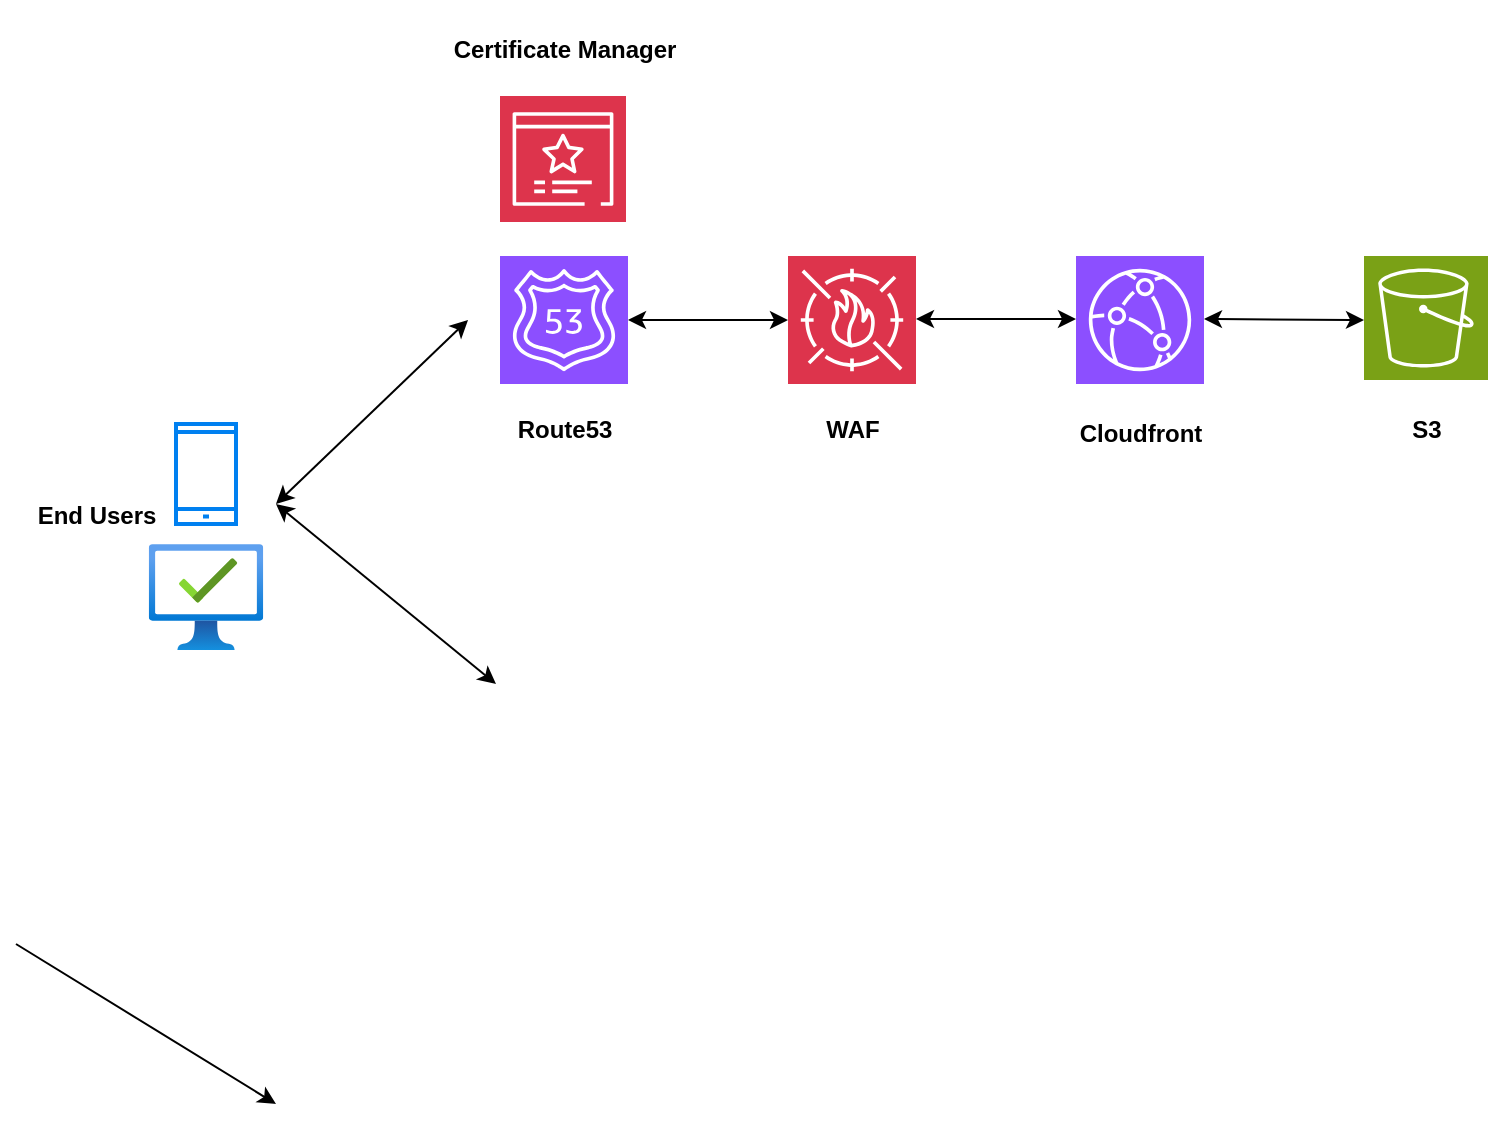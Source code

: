 <mxfile version="24.7.17">
  <diagram name="Page-1" id="-2FSlqk0V03QbXEsYdy8">
    <mxGraphModel dx="1050" dy="1765" grid="1" gridSize="16" guides="1" tooltips="1" connect="1" arrows="1" fold="1" page="1" pageScale="1" pageWidth="1100" pageHeight="1200" math="0" shadow="0">
      <root>
        <mxCell id="0" />
        <mxCell id="1" parent="0" />
        <mxCell id="DnQJwdNTUUzArlPBsFaD-1" value="" style="html=1;verticalLabelPosition=bottom;align=center;labelBackgroundColor=#ffffff;verticalAlign=top;strokeWidth=2;strokeColor=#0080F0;shadow=0;dashed=0;shape=mxgraph.ios7.icons.smartphone;" vertex="1" parent="1">
          <mxGeometry x="110" y="180" width="30" height="50" as="geometry" />
        </mxCell>
        <mxCell id="DnQJwdNTUUzArlPBsFaD-2" value="" style="image;aspect=fixed;html=1;points=[];align=center;fontSize=12;image=img/lib/azure2/management_governance/Managed_Desktop.svg;" vertex="1" parent="1">
          <mxGeometry x="96.38" y="240" width="57.24" height="53.2" as="geometry" />
        </mxCell>
        <mxCell id="DnQJwdNTUUzArlPBsFaD-4" value="" style="endArrow=classic;html=1;rounded=0;" edge="1" parent="1">
          <mxGeometry width="50" height="50" relative="1" as="geometry">
            <mxPoint x="30" y="440" as="sourcePoint" />
            <mxPoint x="160" y="520" as="targetPoint" />
          </mxGeometry>
        </mxCell>
        <mxCell id="DnQJwdNTUUzArlPBsFaD-7" value="&lt;p style=&quot;line-height: 100%;&quot;&gt;&lt;b&gt;End Users&lt;/b&gt;&lt;/p&gt;" style="text;html=1;align=center;verticalAlign=middle;resizable=0;points=[];autosize=1;strokeColor=none;fillColor=none;" vertex="1" parent="1">
          <mxGeometry x="30" y="200" width="80" height="50" as="geometry" />
        </mxCell>
        <mxCell id="DnQJwdNTUUzArlPBsFaD-9" value="" style="endArrow=classic;startArrow=classic;html=1;rounded=0;" edge="1" parent="1">
          <mxGeometry width="50" height="50" relative="1" as="geometry">
            <mxPoint x="160" y="220" as="sourcePoint" />
            <mxPoint x="256" y="128" as="targetPoint" />
          </mxGeometry>
        </mxCell>
        <mxCell id="DnQJwdNTUUzArlPBsFaD-10" value="" style="endArrow=classic;startArrow=classic;html=1;rounded=0;" edge="1" parent="1">
          <mxGeometry width="50" height="50" relative="1" as="geometry">
            <mxPoint x="160" y="220" as="sourcePoint" />
            <mxPoint x="270" y="310" as="targetPoint" />
          </mxGeometry>
        </mxCell>
        <mxCell id="DnQJwdNTUUzArlPBsFaD-11" value="" style="sketch=0;points=[[0,0,0],[0.25,0,0],[0.5,0,0],[0.75,0,0],[1,0,0],[0,1,0],[0.25,1,0],[0.5,1,0],[0.75,1,0],[1,1,0],[0,0.25,0],[0,0.5,0],[0,0.75,0],[1,0.25,0],[1,0.5,0],[1,0.75,0]];outlineConnect=0;fontColor=#232F3E;fillColor=#DD344C;strokeColor=#ffffff;dashed=0;verticalLabelPosition=bottom;verticalAlign=top;align=center;html=1;fontSize=12;fontStyle=0;aspect=fixed;shape=mxgraph.aws4.resourceIcon;resIcon=mxgraph.aws4.certificate_manager_3;" vertex="1" parent="1">
          <mxGeometry x="272" y="16" width="63" height="63" as="geometry" />
        </mxCell>
        <mxCell id="DnQJwdNTUUzArlPBsFaD-12" value="" style="sketch=0;points=[[0,0,0],[0.25,0,0],[0.5,0,0],[0.75,0,0],[1,0,0],[0,1,0],[0.25,1,0],[0.5,1,0],[0.75,1,0],[1,1,0],[0,0.25,0],[0,0.5,0],[0,0.75,0],[1,0.25,0],[1,0.5,0],[1,0.75,0]];outlineConnect=0;fontColor=#232F3E;fillColor=#8C4FFF;strokeColor=#ffffff;dashed=0;verticalLabelPosition=bottom;verticalAlign=top;align=center;html=1;fontSize=12;fontStyle=0;aspect=fixed;shape=mxgraph.aws4.resourceIcon;resIcon=mxgraph.aws4.route_53;" vertex="1" parent="1">
          <mxGeometry x="272" y="96" width="64" height="64" as="geometry" />
        </mxCell>
        <mxCell id="DnQJwdNTUUzArlPBsFaD-13" value="&lt;p style=&quot;line-height: 100%;&quot;&gt;&lt;b style=&quot;&quot;&gt;&lt;font style=&quot;font-size: 12px;&quot;&gt;Certificate&amp;nbsp;&lt;/font&gt;&lt;/b&gt;&lt;b style=&quot;background-color: initial;&quot;&gt;Manager&lt;/b&gt;&lt;/p&gt;" style="text;html=1;align=center;verticalAlign=middle;resizable=0;points=[];autosize=1;strokeColor=none;fillColor=none;" vertex="1" parent="1">
          <mxGeometry x="232" y="-32" width="144" height="48" as="geometry" />
        </mxCell>
        <mxCell id="DnQJwdNTUUzArlPBsFaD-14" value="&lt;p style=&quot;line-height: 100%;&quot;&gt;&lt;b&gt;Route53&lt;/b&gt;&lt;/p&gt;" style="text;html=1;align=center;verticalAlign=middle;resizable=0;points=[];autosize=1;strokeColor=none;fillColor=none;" vertex="1" parent="1">
          <mxGeometry x="264" y="158" width="80" height="48" as="geometry" />
        </mxCell>
        <mxCell id="DnQJwdNTUUzArlPBsFaD-15" value="" style="sketch=0;points=[[0,0,0],[0.25,0,0],[0.5,0,0],[0.75,0,0],[1,0,0],[0,1,0],[0.25,1,0],[0.5,1,0],[0.75,1,0],[1,1,0],[0,0.25,0],[0,0.5,0],[0,0.75,0],[1,0.25,0],[1,0.5,0],[1,0.75,0]];outlineConnect=0;fontColor=#232F3E;fillColor=#8C4FFF;strokeColor=#ffffff;dashed=0;verticalLabelPosition=bottom;verticalAlign=top;align=center;html=1;fontSize=12;fontStyle=0;aspect=fixed;shape=mxgraph.aws4.resourceIcon;resIcon=mxgraph.aws4.cloudfront;" vertex="1" parent="1">
          <mxGeometry x="560" y="96" width="64" height="64" as="geometry" />
        </mxCell>
        <mxCell id="DnQJwdNTUUzArlPBsFaD-16" value="" style="sketch=0;points=[[0,0,0],[0.25,0,0],[0.5,0,0],[0.75,0,0],[1,0,0],[0,1,0],[0.25,1,0],[0.5,1,0],[0.75,1,0],[1,1,0],[0,0.25,0],[0,0.5,0],[0,0.75,0],[1,0.25,0],[1,0.5,0],[1,0.75,0]];outlineConnect=0;fontColor=#232F3E;fillColor=#7AA116;strokeColor=#ffffff;dashed=0;verticalLabelPosition=bottom;verticalAlign=top;align=center;html=1;fontSize=12;fontStyle=0;aspect=fixed;shape=mxgraph.aws4.resourceIcon;resIcon=mxgraph.aws4.s3;" vertex="1" parent="1">
          <mxGeometry x="704" y="96" width="62" height="62" as="geometry" />
        </mxCell>
        <mxCell id="DnQJwdNTUUzArlPBsFaD-17" value="" style="endArrow=classic;startArrow=classic;html=1;rounded=0;exitX=1;exitY=0.5;exitDx=0;exitDy=0;exitPerimeter=0;" edge="1" parent="1" source="DnQJwdNTUUzArlPBsFaD-12">
          <mxGeometry width="50" height="50" relative="1" as="geometry">
            <mxPoint x="176" y="236" as="sourcePoint" />
            <mxPoint x="416" y="128" as="targetPoint" />
          </mxGeometry>
        </mxCell>
        <mxCell id="DnQJwdNTUUzArlPBsFaD-18" value="" style="endArrow=classic;startArrow=classic;html=1;rounded=0;exitX=1;exitY=0.5;exitDx=0;exitDy=0;exitPerimeter=0;" edge="1" parent="1">
          <mxGeometry width="50" height="50" relative="1" as="geometry">
            <mxPoint x="624" y="127.5" as="sourcePoint" />
            <mxPoint x="704" y="128" as="targetPoint" />
          </mxGeometry>
        </mxCell>
        <mxCell id="DnQJwdNTUUzArlPBsFaD-19" value="&lt;p style=&quot;line-height: 100%;&quot;&gt;&lt;b&gt;Cloudfront&lt;/b&gt;&lt;/p&gt;" style="text;html=1;align=center;verticalAlign=middle;resizable=0;points=[];autosize=1;strokeColor=none;fillColor=none;" vertex="1" parent="1">
          <mxGeometry x="544" y="160" width="96" height="48" as="geometry" />
        </mxCell>
        <mxCell id="DnQJwdNTUUzArlPBsFaD-20" value="" style="sketch=0;points=[[0,0,0],[0.25,0,0],[0.5,0,0],[0.75,0,0],[1,0,0],[0,1,0],[0.25,1,0],[0.5,1,0],[0.75,1,0],[1,1,0],[0,0.25,0],[0,0.5,0],[0,0.75,0],[1,0.25,0],[1,0.5,0],[1,0.75,0]];outlineConnect=0;fontColor=#232F3E;fillColor=#DD344C;strokeColor=#ffffff;dashed=0;verticalLabelPosition=bottom;verticalAlign=top;align=center;html=1;fontSize=12;fontStyle=0;aspect=fixed;shape=mxgraph.aws4.resourceIcon;resIcon=mxgraph.aws4.waf;" vertex="1" parent="1">
          <mxGeometry x="416" y="96" width="64" height="64" as="geometry" />
        </mxCell>
        <mxCell id="DnQJwdNTUUzArlPBsFaD-21" value="" style="endArrow=classic;startArrow=classic;html=1;rounded=0;exitX=1;exitY=0.5;exitDx=0;exitDy=0;exitPerimeter=0;" edge="1" parent="1">
          <mxGeometry width="50" height="50" relative="1" as="geometry">
            <mxPoint x="480" y="127.5" as="sourcePoint" />
            <mxPoint x="560" y="127.5" as="targetPoint" />
          </mxGeometry>
        </mxCell>
        <mxCell id="DnQJwdNTUUzArlPBsFaD-22" value="&lt;p style=&quot;line-height: 100%;&quot;&gt;&lt;b&gt;WAF&lt;/b&gt;&lt;/p&gt;" style="text;html=1;align=center;verticalAlign=middle;resizable=0;points=[];autosize=1;strokeColor=none;fillColor=none;" vertex="1" parent="1">
          <mxGeometry x="416" y="158" width="64" height="48" as="geometry" />
        </mxCell>
        <mxCell id="DnQJwdNTUUzArlPBsFaD-23" value="&lt;p style=&quot;line-height: 100%;&quot;&gt;&lt;b&gt;S3&lt;/b&gt;&lt;/p&gt;" style="text;html=1;align=center;verticalAlign=middle;resizable=0;points=[];autosize=1;strokeColor=none;fillColor=none;" vertex="1" parent="1">
          <mxGeometry x="711" y="158" width="48" height="48" as="geometry" />
        </mxCell>
      </root>
    </mxGraphModel>
  </diagram>
</mxfile>
